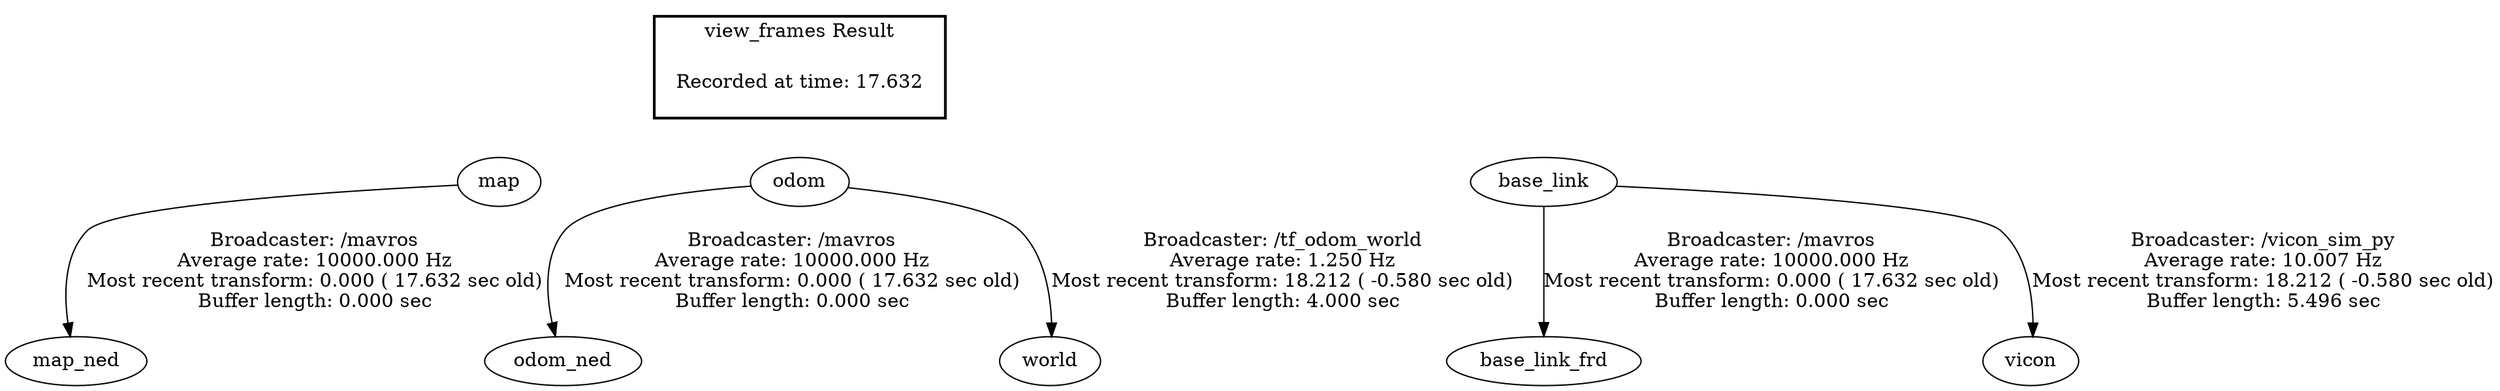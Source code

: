 digraph G {
"map" -> "map_ned"[label="Broadcaster: /mavros\nAverage rate: 10000.000 Hz\nMost recent transform: 0.000 ( 17.632 sec old)\nBuffer length: 0.000 sec\n"];
"odom" -> "odom_ned"[label="Broadcaster: /mavros\nAverage rate: 10000.000 Hz\nMost recent transform: 0.000 ( 17.632 sec old)\nBuffer length: 0.000 sec\n"];
"base_link" -> "base_link_frd"[label="Broadcaster: /mavros\nAverage rate: 10000.000 Hz\nMost recent transform: 0.000 ( 17.632 sec old)\nBuffer length: 0.000 sec\n"];
"base_link" -> "vicon"[label="Broadcaster: /vicon_sim_py\nAverage rate: 10.007 Hz\nMost recent transform: 18.212 ( -0.580 sec old)\nBuffer length: 5.496 sec\n"];
"odom" -> "world"[label="Broadcaster: /tf_odom_world\nAverage rate: 1.250 Hz\nMost recent transform: 18.212 ( -0.580 sec old)\nBuffer length: 4.000 sec\n"];
edge [style=invis];
 subgraph cluster_legend { style=bold; color=black; label ="view_frames Result";
"Recorded at time: 17.632"[ shape=plaintext ] ;
 }->"map";
edge [style=invis];
 subgraph cluster_legend { style=bold; color=black; label ="view_frames Result";
"Recorded at time: 17.632"[ shape=plaintext ] ;
 }->"odom";
edge [style=invis];
 subgraph cluster_legend { style=bold; color=black; label ="view_frames Result";
"Recorded at time: 17.632"[ shape=plaintext ] ;
 }->"base_link";
}